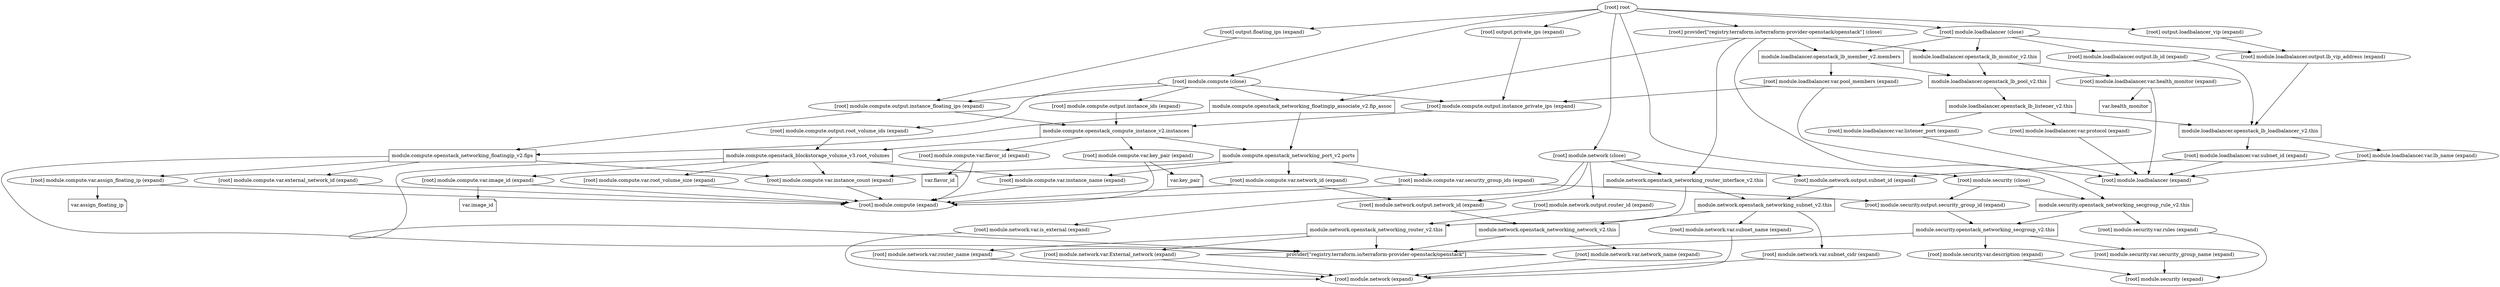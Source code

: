 digraph {
	compound = "true"
	newrank = "true"
	subgraph "root" {
		"[root] module.compute.openstack_blockstorage_volume_v3.root_volumes (expand)" [label = "module.compute.openstack_blockstorage_volume_v3.root_volumes", shape = "box"]
		"[root] module.compute.openstack_compute_instance_v2.instances (expand)" [label = "module.compute.openstack_compute_instance_v2.instances", shape = "box"]
		"[root] module.compute.openstack_networking_floatingip_associate_v2.fip_assoc (expand)" [label = "module.compute.openstack_networking_floatingip_associate_v2.fip_assoc", shape = "box"]
		"[root] module.compute.openstack_networking_floatingip_v2.fips (expand)" [label = "module.compute.openstack_networking_floatingip_v2.fips", shape = "box"]
		"[root] module.compute.openstack_networking_port_v2.ports (expand)" [label = "module.compute.openstack_networking_port_v2.ports", shape = "box"]
		"[root] module.loadbalancer.openstack_lb_listener_v2.this (expand)" [label = "module.loadbalancer.openstack_lb_listener_v2.this", shape = "box"]
		"[root] module.loadbalancer.openstack_lb_loadbalancer_v2.this (expand)" [label = "module.loadbalancer.openstack_lb_loadbalancer_v2.this", shape = "box"]
		"[root] module.loadbalancer.openstack_lb_member_v2.members (expand)" [label = "module.loadbalancer.openstack_lb_member_v2.members", shape = "box"]
		"[root] module.loadbalancer.openstack_lb_monitor_v2.this (expand)" [label = "module.loadbalancer.openstack_lb_monitor_v2.this", shape = "box"]
		"[root] module.loadbalancer.openstack_lb_pool_v2.this (expand)" [label = "module.loadbalancer.openstack_lb_pool_v2.this", shape = "box"]
		"[root] module.network.openstack_networking_network_v2.this (expand)" [label = "module.network.openstack_networking_network_v2.this", shape = "box"]
		"[root] module.network.openstack_networking_router_interface_v2.this (expand)" [label = "module.network.openstack_networking_router_interface_v2.this", shape = "box"]
		"[root] module.network.openstack_networking_router_v2.this (expand)" [label = "module.network.openstack_networking_router_v2.this", shape = "box"]
		"[root] module.network.openstack_networking_subnet_v2.this (expand)" [label = "module.network.openstack_networking_subnet_v2.this", shape = "box"]
		"[root] module.security.openstack_networking_secgroup_rule_v2.this (expand)" [label = "module.security.openstack_networking_secgroup_rule_v2.this", shape = "box"]
		"[root] module.security.openstack_networking_secgroup_v2.this (expand)" [label = "module.security.openstack_networking_secgroup_v2.this", shape = "box"]
		"[root] provider[\"registry.terraform.io/terraform-provider-openstack/openstack\"]" [label = "provider[\"registry.terraform.io/terraform-provider-openstack/openstack\"]", shape = "diamond"]
		"[root] var.assign_floating_ip" [label = "var.assign_floating_ip", shape = "note"]
		"[root] var.flavor_id" [label = "var.flavor_id", shape = "note"]
		"[root] var.health_monitor" [label = "var.health_monitor", shape = "note"]
		"[root] var.image_id" [label = "var.image_id", shape = "note"]
		"[root] var.key_pair" [label = "var.key_pair", shape = "note"]
		"[root] module.compute (close)" -> "[root] module.compute.openstack_networking_floatingip_associate_v2.fip_assoc (expand)"
		"[root] module.compute (close)" -> "[root] module.compute.output.instance_floating_ips (expand)"
		"[root] module.compute (close)" -> "[root] module.compute.output.instance_ids (expand)"
		"[root] module.compute (close)" -> "[root] module.compute.output.instance_private_ips (expand)"
		"[root] module.compute (close)" -> "[root] module.compute.output.root_volume_ids (expand)"
		"[root] module.compute.openstack_blockstorage_volume_v3.root_volumes (expand)" -> "[root] module.compute.var.image_id (expand)"
		"[root] module.compute.openstack_blockstorage_volume_v3.root_volumes (expand)" -> "[root] module.compute.var.instance_count (expand)"
		"[root] module.compute.openstack_blockstorage_volume_v3.root_volumes (expand)" -> "[root] module.compute.var.instance_name (expand)"
		"[root] module.compute.openstack_blockstorage_volume_v3.root_volumes (expand)" -> "[root] module.compute.var.root_volume_size (expand)"
		"[root] module.compute.openstack_blockstorage_volume_v3.root_volumes (expand)" -> "[root] provider[\"registry.terraform.io/terraform-provider-openstack/openstack\"]"
		"[root] module.compute.openstack_compute_instance_v2.instances (expand)" -> "[root] module.compute.openstack_blockstorage_volume_v3.root_volumes (expand)"
		"[root] module.compute.openstack_compute_instance_v2.instances (expand)" -> "[root] module.compute.openstack_networking_port_v2.ports (expand)"
		"[root] module.compute.openstack_compute_instance_v2.instances (expand)" -> "[root] module.compute.var.flavor_id (expand)"
		"[root] module.compute.openstack_compute_instance_v2.instances (expand)" -> "[root] module.compute.var.key_pair (expand)"
		"[root] module.compute.openstack_networking_floatingip_associate_v2.fip_assoc (expand)" -> "[root] module.compute.openstack_networking_floatingip_v2.fips (expand)"
		"[root] module.compute.openstack_networking_floatingip_associate_v2.fip_assoc (expand)" -> "[root] module.compute.openstack_networking_port_v2.ports (expand)"
		"[root] module.compute.openstack_networking_floatingip_v2.fips (expand)" -> "[root] module.compute.var.assign_floating_ip (expand)"
		"[root] module.compute.openstack_networking_floatingip_v2.fips (expand)" -> "[root] module.compute.var.external_network_id (expand)"
		"[root] module.compute.openstack_networking_floatingip_v2.fips (expand)" -> "[root] module.compute.var.instance_count (expand)"
		"[root] module.compute.openstack_networking_floatingip_v2.fips (expand)" -> "[root] provider[\"registry.terraform.io/terraform-provider-openstack/openstack\"]"
		"[root] module.compute.openstack_networking_port_v2.ports (expand)" -> "[root] module.compute.var.instance_count (expand)"
		"[root] module.compute.openstack_networking_port_v2.ports (expand)" -> "[root] module.compute.var.instance_name (expand)"
		"[root] module.compute.openstack_networking_port_v2.ports (expand)" -> "[root] module.compute.var.network_id (expand)"
		"[root] module.compute.openstack_networking_port_v2.ports (expand)" -> "[root] module.compute.var.security_group_ids (expand)"
		"[root] module.compute.output.instance_floating_ips (expand)" -> "[root] module.compute.openstack_compute_instance_v2.instances (expand)"
		"[root] module.compute.output.instance_floating_ips (expand)" -> "[root] module.compute.openstack_networking_floatingip_v2.fips (expand)"
		"[root] module.compute.output.instance_ids (expand)" -> "[root] module.compute.openstack_compute_instance_v2.instances (expand)"
		"[root] module.compute.output.instance_private_ips (expand)" -> "[root] module.compute.openstack_compute_instance_v2.instances (expand)"
		"[root] module.compute.output.root_volume_ids (expand)" -> "[root] module.compute.openstack_blockstorage_volume_v3.root_volumes (expand)"
		"[root] module.compute.var.assign_floating_ip (expand)" -> "[root] module.compute (expand)"
		"[root] module.compute.var.assign_floating_ip (expand)" -> "[root] var.assign_floating_ip"
		"[root] module.compute.var.external_network_id (expand)" -> "[root] module.compute (expand)"
		"[root] module.compute.var.flavor_id (expand)" -> "[root] module.compute (expand)"
		"[root] module.compute.var.flavor_id (expand)" -> "[root] var.flavor_id"
		"[root] module.compute.var.image_id (expand)" -> "[root] module.compute (expand)"
		"[root] module.compute.var.image_id (expand)" -> "[root] var.image_id"
		"[root] module.compute.var.instance_count (expand)" -> "[root] module.compute (expand)"
		"[root] module.compute.var.instance_name (expand)" -> "[root] module.compute (expand)"
		"[root] module.compute.var.key_pair (expand)" -> "[root] module.compute (expand)"
		"[root] module.compute.var.key_pair (expand)" -> "[root] var.key_pair"
		"[root] module.compute.var.network_id (expand)" -> "[root] module.compute (expand)"
		"[root] module.compute.var.network_id (expand)" -> "[root] module.network.output.network_id (expand)"
		"[root] module.compute.var.root_volume_size (expand)" -> "[root] module.compute (expand)"
		"[root] module.compute.var.security_group_ids (expand)" -> "[root] module.compute (expand)"
		"[root] module.compute.var.security_group_ids (expand)" -> "[root] module.security.output.security_group_id (expand)"
		"[root] module.loadbalancer (close)" -> "[root] module.loadbalancer.openstack_lb_member_v2.members (expand)"
		"[root] module.loadbalancer (close)" -> "[root] module.loadbalancer.openstack_lb_monitor_v2.this (expand)"
		"[root] module.loadbalancer (close)" -> "[root] module.loadbalancer.output.lb_id (expand)"
		"[root] module.loadbalancer (close)" -> "[root] module.loadbalancer.output.lb_vip_address (expand)"
		"[root] module.loadbalancer.openstack_lb_listener_v2.this (expand)" -> "[root] module.loadbalancer.openstack_lb_loadbalancer_v2.this (expand)"
		"[root] module.loadbalancer.openstack_lb_listener_v2.this (expand)" -> "[root] module.loadbalancer.var.listener_port (expand)"
		"[root] module.loadbalancer.openstack_lb_listener_v2.this (expand)" -> "[root] module.loadbalancer.var.protocol (expand)"
		"[root] module.loadbalancer.openstack_lb_loadbalancer_v2.this (expand)" -> "[root] module.loadbalancer.var.lb_name (expand)"
		"[root] module.loadbalancer.openstack_lb_loadbalancer_v2.this (expand)" -> "[root] module.loadbalancer.var.subnet_id (expand)"
		"[root] module.loadbalancer.openstack_lb_member_v2.members (expand)" -> "[root] module.loadbalancer.openstack_lb_pool_v2.this (expand)"
		"[root] module.loadbalancer.openstack_lb_member_v2.members (expand)" -> "[root] module.loadbalancer.var.pool_members (expand)"
		"[root] module.loadbalancer.openstack_lb_monitor_v2.this (expand)" -> "[root] module.loadbalancer.openstack_lb_pool_v2.this (expand)"
		"[root] module.loadbalancer.openstack_lb_monitor_v2.this (expand)" -> "[root] module.loadbalancer.var.health_monitor (expand)"
		"[root] module.loadbalancer.openstack_lb_pool_v2.this (expand)" -> "[root] module.loadbalancer.openstack_lb_listener_v2.this (expand)"
		"[root] module.loadbalancer.output.lb_id (expand)" -> "[root] module.loadbalancer.openstack_lb_loadbalancer_v2.this (expand)"
		"[root] module.loadbalancer.output.lb_vip_address (expand)" -> "[root] module.loadbalancer.openstack_lb_loadbalancer_v2.this (expand)"
		"[root] module.loadbalancer.var.health_monitor (expand)" -> "[root] module.loadbalancer (expand)"
		"[root] module.loadbalancer.var.health_monitor (expand)" -> "[root] var.health_monitor"
		"[root] module.loadbalancer.var.lb_name (expand)" -> "[root] module.loadbalancer (expand)"
		"[root] module.loadbalancer.var.listener_port (expand)" -> "[root] module.loadbalancer (expand)"
		"[root] module.loadbalancer.var.pool_members (expand)" -> "[root] module.compute.output.instance_private_ips (expand)"
		"[root] module.loadbalancer.var.pool_members (expand)" -> "[root] module.loadbalancer (expand)"
		"[root] module.loadbalancer.var.protocol (expand)" -> "[root] module.loadbalancer (expand)"
		"[root] module.loadbalancer.var.subnet_id (expand)" -> "[root] module.loadbalancer (expand)"
		"[root] module.loadbalancer.var.subnet_id (expand)" -> "[root] module.network.output.subnet_id (expand)"
		"[root] module.network (close)" -> "[root] module.network.openstack_networking_router_interface_v2.this (expand)"
		"[root] module.network (close)" -> "[root] module.network.output.network_id (expand)"
		"[root] module.network (close)" -> "[root] module.network.output.router_id (expand)"
		"[root] module.network (close)" -> "[root] module.network.output.subnet_id (expand)"
		"[root] module.network (close)" -> "[root] module.network.var.is_external (expand)"
		"[root] module.network.openstack_networking_network_v2.this (expand)" -> "[root] module.network.var.network_name (expand)"
		"[root] module.network.openstack_networking_network_v2.this (expand)" -> "[root] provider[\"registry.terraform.io/terraform-provider-openstack/openstack\"]"
		"[root] module.network.openstack_networking_router_interface_v2.this (expand)" -> "[root] module.network.openstack_networking_router_v2.this (expand)"
		"[root] module.network.openstack_networking_router_interface_v2.this (expand)" -> "[root] module.network.openstack_networking_subnet_v2.this (expand)"
		"[root] module.network.openstack_networking_router_v2.this (expand)" -> "[root] module.network.var.External_network (expand)"
		"[root] module.network.openstack_networking_router_v2.this (expand)" -> "[root] module.network.var.router_name (expand)"
		"[root] module.network.openstack_networking_router_v2.this (expand)" -> "[root] provider[\"registry.terraform.io/terraform-provider-openstack/openstack\"]"
		"[root] module.network.openstack_networking_subnet_v2.this (expand)" -> "[root] module.network.openstack_networking_network_v2.this (expand)"
		"[root] module.network.openstack_networking_subnet_v2.this (expand)" -> "[root] module.network.var.subnet_cidr (expand)"
		"[root] module.network.openstack_networking_subnet_v2.this (expand)" -> "[root] module.network.var.subnet_name (expand)"
		"[root] module.network.output.network_id (expand)" -> "[root] module.network.openstack_networking_network_v2.this (expand)"
		"[root] module.network.output.router_id (expand)" -> "[root] module.network.openstack_networking_router_v2.this (expand)"
		"[root] module.network.output.subnet_id (expand)" -> "[root] module.network.openstack_networking_subnet_v2.this (expand)"
		"[root] module.network.var.External_network (expand)" -> "[root] module.network (expand)"
		"[root] module.network.var.is_external (expand)" -> "[root] module.network (expand)"
		"[root] module.network.var.network_name (expand)" -> "[root] module.network (expand)"
		"[root] module.network.var.router_name (expand)" -> "[root] module.network (expand)"
		"[root] module.network.var.subnet_cidr (expand)" -> "[root] module.network (expand)"
		"[root] module.network.var.subnet_name (expand)" -> "[root] module.network (expand)"
		"[root] module.security (close)" -> "[root] module.security.openstack_networking_secgroup_rule_v2.this (expand)"
		"[root] module.security (close)" -> "[root] module.security.output.security_group_id (expand)"
		"[root] module.security.openstack_networking_secgroup_rule_v2.this (expand)" -> "[root] module.security.openstack_networking_secgroup_v2.this (expand)"
		"[root] module.security.openstack_networking_secgroup_rule_v2.this (expand)" -> "[root] module.security.var.rules (expand)"
		"[root] module.security.openstack_networking_secgroup_v2.this (expand)" -> "[root] module.security.var.description (expand)"
		"[root] module.security.openstack_networking_secgroup_v2.this (expand)" -> "[root] module.security.var.security_group_name (expand)"
		"[root] module.security.openstack_networking_secgroup_v2.this (expand)" -> "[root] provider[\"registry.terraform.io/terraform-provider-openstack/openstack\"]"
		"[root] module.security.output.security_group_id (expand)" -> "[root] module.security.openstack_networking_secgroup_v2.this (expand)"
		"[root] module.security.var.description (expand)" -> "[root] module.security (expand)"
		"[root] module.security.var.rules (expand)" -> "[root] module.security (expand)"
		"[root] module.security.var.security_group_name (expand)" -> "[root] module.security (expand)"
		"[root] output.floating_ips (expand)" -> "[root] module.compute.output.instance_floating_ips (expand)"
		"[root] output.loadbalancer_vip (expand)" -> "[root] module.loadbalancer.output.lb_vip_address (expand)"
		"[root] output.private_ips (expand)" -> "[root] module.compute.output.instance_private_ips (expand)"
		"[root] provider[\"registry.terraform.io/terraform-provider-openstack/openstack\"] (close)" -> "[root] module.compute.openstack_networking_floatingip_associate_v2.fip_assoc (expand)"
		"[root] provider[\"registry.terraform.io/terraform-provider-openstack/openstack\"] (close)" -> "[root] module.loadbalancer.openstack_lb_member_v2.members (expand)"
		"[root] provider[\"registry.terraform.io/terraform-provider-openstack/openstack\"] (close)" -> "[root] module.loadbalancer.openstack_lb_monitor_v2.this (expand)"
		"[root] provider[\"registry.terraform.io/terraform-provider-openstack/openstack\"] (close)" -> "[root] module.network.openstack_networking_router_interface_v2.this (expand)"
		"[root] provider[\"registry.terraform.io/terraform-provider-openstack/openstack\"] (close)" -> "[root] module.security.openstack_networking_secgroup_rule_v2.this (expand)"
		"[root] root" -> "[root] module.compute (close)"
		"[root] root" -> "[root] module.loadbalancer (close)"
		"[root] root" -> "[root] module.network (close)"
		"[root] root" -> "[root] module.security (close)"
		"[root] root" -> "[root] output.floating_ips (expand)"
		"[root] root" -> "[root] output.loadbalancer_vip (expand)"
		"[root] root" -> "[root] output.private_ips (expand)"
		"[root] root" -> "[root] provider[\"registry.terraform.io/terraform-provider-openstack/openstack\"] (close)"
	}
}
